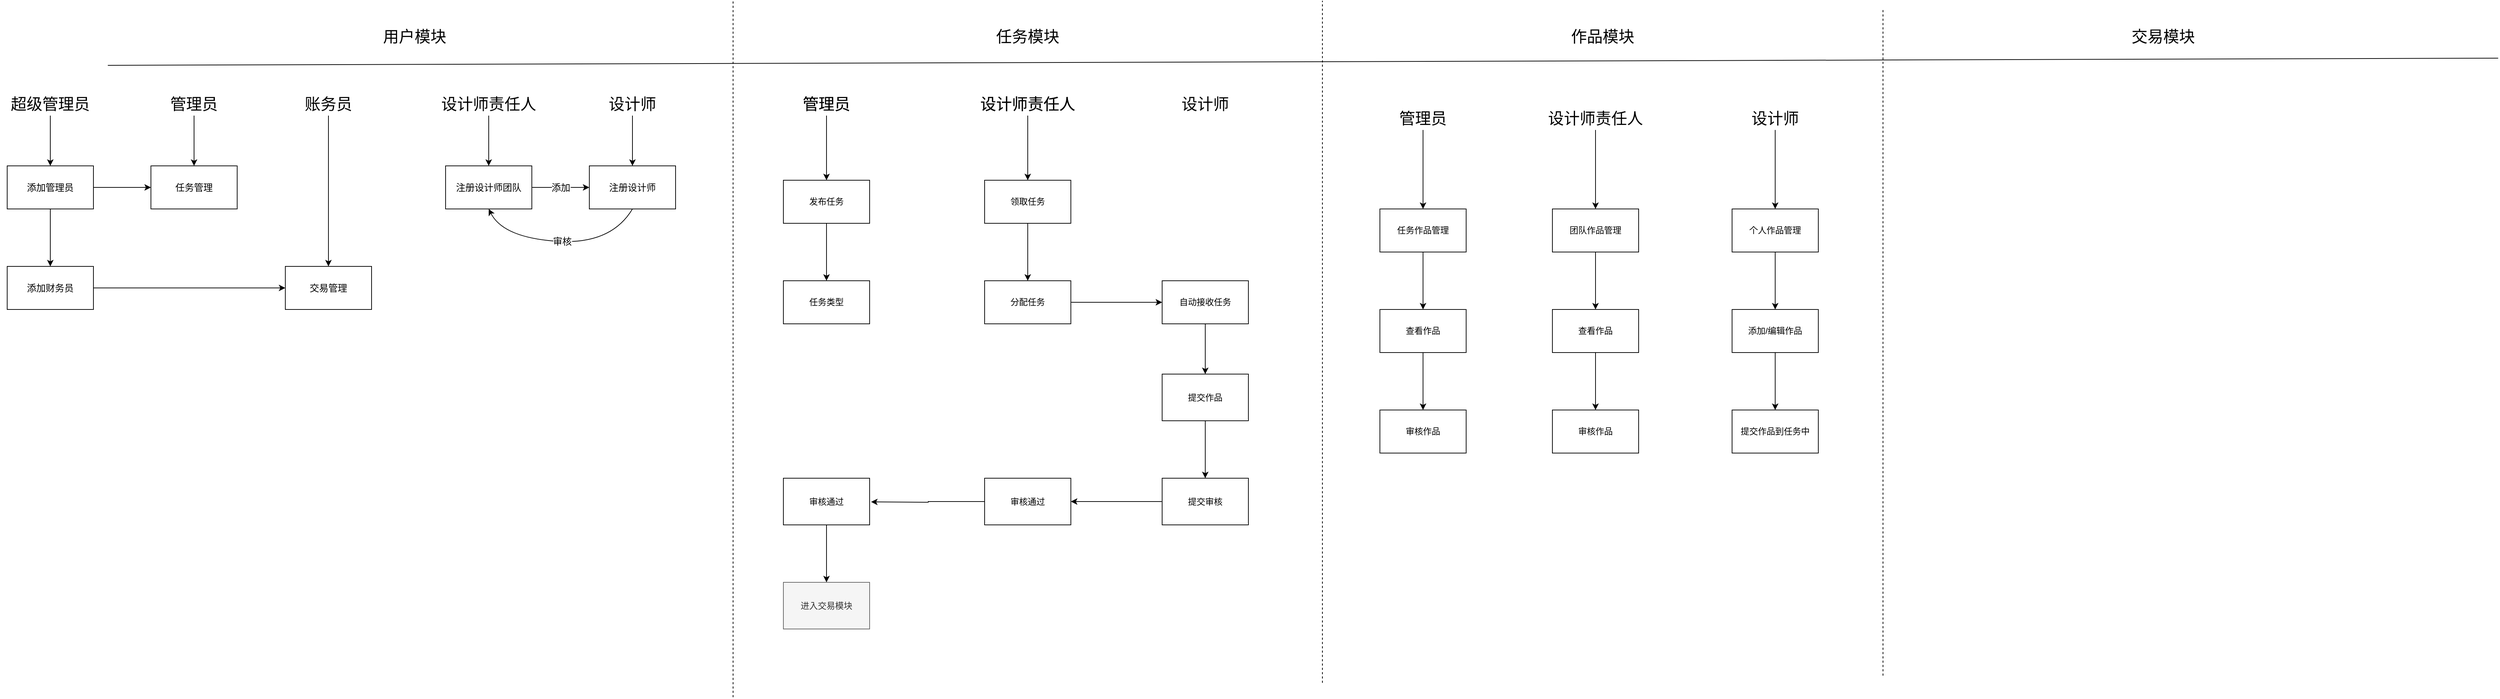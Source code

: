 <mxfile version="14.7.3" type="github">
  <diagram id="OvvP1t0Bk_wfCtFSYD_U" name="第 1 页">
    <mxGraphModel dx="2249" dy="800" grid="1" gridSize="10" guides="1" tooltips="1" connect="1" arrows="1" fold="1" page="1" pageScale="1" pageWidth="827" pageHeight="1169" math="0" shadow="0">
      <root>
        <mxCell id="0" />
        <mxCell id="1" parent="0" />
        <mxCell id="MgSzhwc9UO19rm0eEMxI-17" value="" style="edgeStyle=orthogonalEdgeStyle;rounded=0;orthogonalLoop=1;jettySize=auto;html=1;" edge="1" parent="1" source="MgSzhwc9UO19rm0eEMxI-1" target="MgSzhwc9UO19rm0eEMxI-16">
          <mxGeometry relative="1" as="geometry" />
        </mxCell>
        <mxCell id="MgSzhwc9UO19rm0eEMxI-1" value="发布任务" style="rounded=0;whiteSpace=wrap;html=1;" vertex="1" parent="1">
          <mxGeometry x="310" y="260" width="120" height="60" as="geometry" />
        </mxCell>
        <mxCell id="MgSzhwc9UO19rm0eEMxI-19" value="" style="edgeStyle=orthogonalEdgeStyle;rounded=0;orthogonalLoop=1;jettySize=auto;html=1;" edge="1" parent="1" source="MgSzhwc9UO19rm0eEMxI-13" target="MgSzhwc9UO19rm0eEMxI-18">
          <mxGeometry relative="1" as="geometry" />
        </mxCell>
        <mxCell id="MgSzhwc9UO19rm0eEMxI-13" value="领取任务" style="rounded=0;whiteSpace=wrap;html=1;" vertex="1" parent="1">
          <mxGeometry x="590" y="260" width="120" height="60" as="geometry" />
        </mxCell>
        <mxCell id="MgSzhwc9UO19rm0eEMxI-16" value="任务类型" style="rounded=0;whiteSpace=wrap;html=1;" vertex="1" parent="1">
          <mxGeometry x="310" y="400" width="120" height="60" as="geometry" />
        </mxCell>
        <mxCell id="MgSzhwc9UO19rm0eEMxI-40" value="" style="edgeStyle=orthogonalEdgeStyle;rounded=0;orthogonalLoop=1;jettySize=auto;html=1;fontSize=22;" edge="1" parent="1" source="MgSzhwc9UO19rm0eEMxI-18" target="MgSzhwc9UO19rm0eEMxI-39">
          <mxGeometry relative="1" as="geometry" />
        </mxCell>
        <mxCell id="MgSzhwc9UO19rm0eEMxI-18" value="分配任务" style="rounded=0;whiteSpace=wrap;html=1;" vertex="1" parent="1">
          <mxGeometry x="590" y="400" width="120" height="60" as="geometry" />
        </mxCell>
        <mxCell id="MgSzhwc9UO19rm0eEMxI-43" value="" style="edgeStyle=orthogonalEdgeStyle;rounded=0;orthogonalLoop=1;jettySize=auto;html=1;fontSize=22;" edge="1" parent="1" source="MgSzhwc9UO19rm0eEMxI-20" target="MgSzhwc9UO19rm0eEMxI-42">
          <mxGeometry relative="1" as="geometry" />
        </mxCell>
        <mxCell id="MgSzhwc9UO19rm0eEMxI-20" value="提交作品" style="rounded=0;whiteSpace=wrap;html=1;" vertex="1" parent="1">
          <mxGeometry x="837" y="530" width="120" height="65" as="geometry" />
        </mxCell>
        <mxCell id="MgSzhwc9UO19rm0eEMxI-92" value="" style="edgeStyle=orthogonalEdgeStyle;rounded=0;orthogonalLoop=1;jettySize=auto;html=1;fontSize=13;" edge="1" parent="1" source="MgSzhwc9UO19rm0eEMxI-22" target="MgSzhwc9UO19rm0eEMxI-91">
          <mxGeometry relative="1" as="geometry" />
        </mxCell>
        <mxCell id="MgSzhwc9UO19rm0eEMxI-22" value="任务作品管理" style="rounded=0;whiteSpace=wrap;html=1;" vertex="1" parent="1">
          <mxGeometry x="1140" y="300" width="120" height="60" as="geometry" />
        </mxCell>
        <mxCell id="MgSzhwc9UO19rm0eEMxI-27" value="" style="endArrow=none;html=1;" edge="1" parent="1">
          <mxGeometry width="50" height="50" relative="1" as="geometry">
            <mxPoint x="-630" y="100" as="sourcePoint" />
            <mxPoint x="2696" y="90" as="targetPoint" />
            <Array as="points" />
          </mxGeometry>
        </mxCell>
        <mxCell id="MgSzhwc9UO19rm0eEMxI-29" value="任务模块" style="text;strokeColor=none;fillColor=none;align=left;verticalAlign=top;spacingLeft=4;spacingRight=4;overflow=hidden;rotatable=0;points=[[0,0.5],[1,0.5]];portConstraint=eastwest;fontSize=22;" vertex="1" parent="1">
          <mxGeometry x="600" y="40" width="100" height="40" as="geometry" />
        </mxCell>
        <mxCell id="MgSzhwc9UO19rm0eEMxI-30" value="" style="endArrow=none;dashed=1;html=1;fontSize=22;" edge="1" parent="1">
          <mxGeometry width="50" height="50" relative="1" as="geometry">
            <mxPoint x="240" y="980" as="sourcePoint" />
            <mxPoint x="240" y="10" as="targetPoint" />
          </mxGeometry>
        </mxCell>
        <mxCell id="MgSzhwc9UO19rm0eEMxI-31" value="用户模块" style="text;strokeColor=none;fillColor=none;align=left;verticalAlign=top;spacingLeft=4;spacingRight=4;overflow=hidden;rotatable=0;points=[[0,0.5],[1,0.5]];portConstraint=eastwest;fontSize=22;" vertex="1" parent="1">
          <mxGeometry x="-253" y="40" width="100" height="40" as="geometry" />
        </mxCell>
        <mxCell id="MgSzhwc9UO19rm0eEMxI-35" style="edgeStyle=orthogonalEdgeStyle;rounded=0;orthogonalLoop=1;jettySize=auto;html=1;entryX=0.5;entryY=0;entryDx=0;entryDy=0;fontSize=22;" edge="1" parent="1" source="MgSzhwc9UO19rm0eEMxI-34" target="MgSzhwc9UO19rm0eEMxI-1">
          <mxGeometry relative="1" as="geometry" />
        </mxCell>
        <mxCell id="MgSzhwc9UO19rm0eEMxI-34" value="管理员" style="text;html=1;strokeColor=none;fillColor=none;align=center;verticalAlign=middle;whiteSpace=wrap;rounded=0;fontSize=22;" vertex="1" parent="1">
          <mxGeometry x="320" y="140" width="100" height="30" as="geometry" />
        </mxCell>
        <mxCell id="MgSzhwc9UO19rm0eEMxI-37" style="edgeStyle=orthogonalEdgeStyle;rounded=0;orthogonalLoop=1;jettySize=auto;html=1;entryX=0.5;entryY=0;entryDx=0;entryDy=0;fontSize=22;" edge="1" parent="1" source="MgSzhwc9UO19rm0eEMxI-36" target="MgSzhwc9UO19rm0eEMxI-13">
          <mxGeometry relative="1" as="geometry" />
        </mxCell>
        <mxCell id="MgSzhwc9UO19rm0eEMxI-36" value="设计师责任人" style="text;html=1;strokeColor=none;fillColor=none;align=center;verticalAlign=middle;whiteSpace=wrap;rounded=0;fontSize=22;" vertex="1" parent="1">
          <mxGeometry x="580" y="140" width="140" height="30" as="geometry" />
        </mxCell>
        <mxCell id="MgSzhwc9UO19rm0eEMxI-38" value="设计师" style="text;html=1;strokeColor=none;fillColor=none;align=center;verticalAlign=middle;whiteSpace=wrap;rounded=0;fontSize=22;" vertex="1" parent="1">
          <mxGeometry x="827" y="140" width="140" height="30" as="geometry" />
        </mxCell>
        <mxCell id="MgSzhwc9UO19rm0eEMxI-41" style="edgeStyle=orthogonalEdgeStyle;rounded=0;orthogonalLoop=1;jettySize=auto;html=1;fontSize=22;" edge="1" parent="1" source="MgSzhwc9UO19rm0eEMxI-39" target="MgSzhwc9UO19rm0eEMxI-20">
          <mxGeometry relative="1" as="geometry" />
        </mxCell>
        <mxCell id="MgSzhwc9UO19rm0eEMxI-39" value="自动接收任务" style="rounded=0;whiteSpace=wrap;html=1;" vertex="1" parent="1">
          <mxGeometry x="837" y="400" width="120" height="60" as="geometry" />
        </mxCell>
        <mxCell id="MgSzhwc9UO19rm0eEMxI-44" style="edgeStyle=orthogonalEdgeStyle;rounded=0;orthogonalLoop=1;jettySize=auto;html=1;entryX=1;entryY=0.5;entryDx=0;entryDy=0;fontSize=22;" edge="1" parent="1" source="MgSzhwc9UO19rm0eEMxI-42" target="MgSzhwc9UO19rm0eEMxI-45">
          <mxGeometry relative="1" as="geometry">
            <mxPoint x="710" y="710" as="targetPoint" />
          </mxGeometry>
        </mxCell>
        <mxCell id="MgSzhwc9UO19rm0eEMxI-42" value="提交审核" style="rounded=0;whiteSpace=wrap;html=1;" vertex="1" parent="1">
          <mxGeometry x="837" y="675" width="120" height="65" as="geometry" />
        </mxCell>
        <mxCell id="MgSzhwc9UO19rm0eEMxI-47" value="" style="edgeStyle=orthogonalEdgeStyle;rounded=0;orthogonalLoop=1;jettySize=auto;html=1;fontSize=22;" edge="1" parent="1" source="MgSzhwc9UO19rm0eEMxI-45">
          <mxGeometry relative="1" as="geometry">
            <mxPoint x="432" y="708" as="targetPoint" />
          </mxGeometry>
        </mxCell>
        <mxCell id="MgSzhwc9UO19rm0eEMxI-45" value="审核通过" style="rounded=0;whiteSpace=wrap;html=1;" vertex="1" parent="1">
          <mxGeometry x="590" y="675" width="120" height="65" as="geometry" />
        </mxCell>
        <mxCell id="MgSzhwc9UO19rm0eEMxI-51" value="" style="edgeStyle=orthogonalEdgeStyle;rounded=0;orthogonalLoop=1;jettySize=auto;html=1;fontSize=22;" edge="1" parent="1" source="MgSzhwc9UO19rm0eEMxI-48" target="MgSzhwc9UO19rm0eEMxI-50">
          <mxGeometry relative="1" as="geometry" />
        </mxCell>
        <mxCell id="MgSzhwc9UO19rm0eEMxI-48" value="审核通过" style="rounded=0;whiteSpace=wrap;html=1;" vertex="1" parent="1">
          <mxGeometry x="310" y="675" width="120" height="65" as="geometry" />
        </mxCell>
        <mxCell id="MgSzhwc9UO19rm0eEMxI-50" value="进入交易模块" style="rounded=0;whiteSpace=wrap;html=1;fillColor=#f5f5f5;strokeColor=#666666;fontColor=#333333;" vertex="1" parent="1">
          <mxGeometry x="310" y="820" width="120" height="65" as="geometry" />
        </mxCell>
        <mxCell id="MgSzhwc9UO19rm0eEMxI-58" value="" style="edgeStyle=orthogonalEdgeStyle;rounded=0;orthogonalLoop=1;jettySize=auto;html=1;fontSize=22;" edge="1" parent="1" source="MgSzhwc9UO19rm0eEMxI-53" target="MgSzhwc9UO19rm0eEMxI-57">
          <mxGeometry relative="1" as="geometry" />
        </mxCell>
        <mxCell id="MgSzhwc9UO19rm0eEMxI-53" value="超级管理员" style="text;html=1;strokeColor=none;fillColor=none;align=center;verticalAlign=middle;whiteSpace=wrap;rounded=0;fontSize=22;" vertex="1" parent="1">
          <mxGeometry x="-780" y="140" width="140" height="30" as="geometry" />
        </mxCell>
        <mxCell id="MgSzhwc9UO19rm0eEMxI-61" value="" style="edgeStyle=orthogonalEdgeStyle;rounded=0;orthogonalLoop=1;jettySize=auto;html=1;fontSize=13;" edge="1" parent="1" source="MgSzhwc9UO19rm0eEMxI-54" target="MgSzhwc9UO19rm0eEMxI-59">
          <mxGeometry relative="1" as="geometry" />
        </mxCell>
        <mxCell id="MgSzhwc9UO19rm0eEMxI-54" value="管理员" style="text;html=1;strokeColor=none;fillColor=none;align=center;verticalAlign=middle;whiteSpace=wrap;rounded=0;fontSize=22;" vertex="1" parent="1">
          <mxGeometry x="-580" y="140" width="140" height="30" as="geometry" />
        </mxCell>
        <mxCell id="MgSzhwc9UO19rm0eEMxI-66" value="" style="edgeStyle=orthogonalEdgeStyle;rounded=0;orthogonalLoop=1;jettySize=auto;html=1;fontSize=13;" edge="1" parent="1" source="MgSzhwc9UO19rm0eEMxI-55" target="MgSzhwc9UO19rm0eEMxI-64">
          <mxGeometry relative="1" as="geometry" />
        </mxCell>
        <mxCell id="MgSzhwc9UO19rm0eEMxI-55" value="设计师责任人" style="text;html=1;strokeColor=none;fillColor=none;align=center;verticalAlign=middle;whiteSpace=wrap;rounded=0;fontSize=22;" vertex="1" parent="1">
          <mxGeometry x="-170" y="140" width="140" height="30" as="geometry" />
        </mxCell>
        <mxCell id="MgSzhwc9UO19rm0eEMxI-68" value="" style="edgeStyle=orthogonalEdgeStyle;rounded=0;orthogonalLoop=1;jettySize=auto;html=1;fontSize=13;" edge="1" parent="1" source="MgSzhwc9UO19rm0eEMxI-56" target="MgSzhwc9UO19rm0eEMxI-67">
          <mxGeometry relative="1" as="geometry" />
        </mxCell>
        <mxCell id="MgSzhwc9UO19rm0eEMxI-56" value="设计师" style="text;html=1;strokeColor=none;fillColor=none;align=center;verticalAlign=middle;whiteSpace=wrap;rounded=0;fontSize=22;" vertex="1" parent="1">
          <mxGeometry x="30" y="140" width="140" height="30" as="geometry" />
        </mxCell>
        <mxCell id="MgSzhwc9UO19rm0eEMxI-60" value="" style="edgeStyle=orthogonalEdgeStyle;rounded=0;orthogonalLoop=1;jettySize=auto;html=1;fontSize=13;" edge="1" parent="1" source="MgSzhwc9UO19rm0eEMxI-57" target="MgSzhwc9UO19rm0eEMxI-59">
          <mxGeometry relative="1" as="geometry" />
        </mxCell>
        <mxCell id="MgSzhwc9UO19rm0eEMxI-86" value="" style="edgeStyle=orthogonalEdgeStyle;rounded=0;orthogonalLoop=1;jettySize=auto;html=1;fontSize=13;" edge="1" parent="1" source="MgSzhwc9UO19rm0eEMxI-57" target="MgSzhwc9UO19rm0eEMxI-85">
          <mxGeometry relative="1" as="geometry" />
        </mxCell>
        <mxCell id="MgSzhwc9UO19rm0eEMxI-57" value="添加管理员" style="rounded=0;whiteSpace=wrap;html=1;fontSize=13;" vertex="1" parent="1">
          <mxGeometry x="-770" y="240" width="120" height="60" as="geometry" />
        </mxCell>
        <mxCell id="MgSzhwc9UO19rm0eEMxI-59" value="任务管理" style="rounded=0;whiteSpace=wrap;html=1;fontSize=13;" vertex="1" parent="1">
          <mxGeometry x="-570" y="240" width="120" height="60" as="geometry" />
        </mxCell>
        <mxCell id="MgSzhwc9UO19rm0eEMxI-69" value="添加" style="edgeStyle=orthogonalEdgeStyle;rounded=0;orthogonalLoop=1;jettySize=auto;html=1;fontSize=13;" edge="1" parent="1" source="MgSzhwc9UO19rm0eEMxI-64" target="MgSzhwc9UO19rm0eEMxI-67">
          <mxGeometry relative="1" as="geometry" />
        </mxCell>
        <mxCell id="MgSzhwc9UO19rm0eEMxI-64" value="注册设计师团队" style="rounded=0;whiteSpace=wrap;html=1;fontSize=13;" vertex="1" parent="1">
          <mxGeometry x="-160" y="240" width="120" height="60" as="geometry" />
        </mxCell>
        <mxCell id="MgSzhwc9UO19rm0eEMxI-67" value="注册设计师" style="whiteSpace=wrap;html=1;fontSize=13;" vertex="1" parent="1">
          <mxGeometry x="40" y="240" width="120" height="60" as="geometry" />
        </mxCell>
        <mxCell id="MgSzhwc9UO19rm0eEMxI-70" value="审核" style="curved=1;endArrow=classic;html=1;fontSize=13;exitX=0.5;exitY=1;exitDx=0;exitDy=0;entryX=0.5;entryY=1;entryDx=0;entryDy=0;" edge="1" parent="1" source="MgSzhwc9UO19rm0eEMxI-67" target="MgSzhwc9UO19rm0eEMxI-64">
          <mxGeometry width="50" height="50" relative="1" as="geometry">
            <mxPoint x="-70" y="330" as="sourcePoint" />
            <mxPoint x="-20" y="280" as="targetPoint" />
            <Array as="points">
              <mxPoint x="70" y="350" />
              <mxPoint x="-80" y="340" />
            </Array>
          </mxGeometry>
        </mxCell>
        <mxCell id="MgSzhwc9UO19rm0eEMxI-71" value="" style="endArrow=none;dashed=1;html=1;fontSize=22;" edge="1" parent="1">
          <mxGeometry width="50" height="50" relative="1" as="geometry">
            <mxPoint x="1060" y="960" as="sourcePoint" />
            <mxPoint x="1060" y="10" as="targetPoint" />
          </mxGeometry>
        </mxCell>
        <mxCell id="MgSzhwc9UO19rm0eEMxI-72" value="作品模块" style="text;strokeColor=none;fillColor=none;align=left;verticalAlign=top;spacingLeft=4;spacingRight=4;overflow=hidden;rotatable=0;points=[[0,0.5],[1,0.5]];portConstraint=eastwest;fontSize=22;" vertex="1" parent="1">
          <mxGeometry x="1400" y="40" width="100" height="40" as="geometry" />
        </mxCell>
        <mxCell id="MgSzhwc9UO19rm0eEMxI-73" value="管理员" style="text;html=1;strokeColor=none;fillColor=none;align=center;verticalAlign=middle;whiteSpace=wrap;rounded=0;fontSize=22;" vertex="1" parent="1">
          <mxGeometry x="320" y="140" width="100" height="30" as="geometry" />
        </mxCell>
        <mxCell id="MgSzhwc9UO19rm0eEMxI-74" value="设计师责任人" style="text;html=1;strokeColor=none;fillColor=none;align=center;verticalAlign=middle;whiteSpace=wrap;rounded=0;fontSize=22;" vertex="1" parent="1">
          <mxGeometry x="580" y="140" width="140" height="30" as="geometry" />
        </mxCell>
        <mxCell id="MgSzhwc9UO19rm0eEMxI-82" value="" style="edgeStyle=orthogonalEdgeStyle;rounded=0;orthogonalLoop=1;jettySize=auto;html=1;fontSize=13;" edge="1" parent="1" source="MgSzhwc9UO19rm0eEMxI-75" target="MgSzhwc9UO19rm0eEMxI-81">
          <mxGeometry relative="1" as="geometry" />
        </mxCell>
        <mxCell id="MgSzhwc9UO19rm0eEMxI-75" value="设计师" style="text;html=1;strokeColor=none;fillColor=none;align=center;verticalAlign=middle;whiteSpace=wrap;rounded=0;fontSize=22;" vertex="1" parent="1">
          <mxGeometry x="1620" y="160" width="140" height="30" as="geometry" />
        </mxCell>
        <mxCell id="MgSzhwc9UO19rm0eEMxI-78" value="" style="edgeStyle=orthogonalEdgeStyle;rounded=0;orthogonalLoop=1;jettySize=auto;html=1;fontSize=13;" edge="1" parent="1" source="MgSzhwc9UO19rm0eEMxI-76" target="MgSzhwc9UO19rm0eEMxI-22">
          <mxGeometry relative="1" as="geometry" />
        </mxCell>
        <mxCell id="MgSzhwc9UO19rm0eEMxI-76" value="管理员" style="text;html=1;strokeColor=none;fillColor=none;align=center;verticalAlign=middle;whiteSpace=wrap;rounded=0;fontSize=22;" vertex="1" parent="1">
          <mxGeometry x="1150" y="160" width="100" height="30" as="geometry" />
        </mxCell>
        <mxCell id="MgSzhwc9UO19rm0eEMxI-80" value="" style="edgeStyle=orthogonalEdgeStyle;rounded=0;orthogonalLoop=1;jettySize=auto;html=1;fontSize=13;" edge="1" parent="1" source="MgSzhwc9UO19rm0eEMxI-77" target="MgSzhwc9UO19rm0eEMxI-79">
          <mxGeometry relative="1" as="geometry" />
        </mxCell>
        <mxCell id="MgSzhwc9UO19rm0eEMxI-77" value="设计师责任人" style="text;html=1;strokeColor=none;fillColor=none;align=center;verticalAlign=middle;whiteSpace=wrap;rounded=0;fontSize=22;" vertex="1" parent="1">
          <mxGeometry x="1370" y="160" width="140" height="30" as="geometry" />
        </mxCell>
        <mxCell id="MgSzhwc9UO19rm0eEMxI-94" value="" style="edgeStyle=orthogonalEdgeStyle;rounded=0;orthogonalLoop=1;jettySize=auto;html=1;fontSize=13;" edge="1" parent="1" source="MgSzhwc9UO19rm0eEMxI-79" target="MgSzhwc9UO19rm0eEMxI-93">
          <mxGeometry relative="1" as="geometry" />
        </mxCell>
        <mxCell id="MgSzhwc9UO19rm0eEMxI-79" value="团队作品管理" style="rounded=0;whiteSpace=wrap;html=1;" vertex="1" parent="1">
          <mxGeometry x="1380" y="300" width="120" height="60" as="geometry" />
        </mxCell>
        <mxCell id="MgSzhwc9UO19rm0eEMxI-100" value="" style="edgeStyle=orthogonalEdgeStyle;rounded=0;orthogonalLoop=1;jettySize=auto;html=1;fontSize=13;" edge="1" parent="1" source="MgSzhwc9UO19rm0eEMxI-81" target="MgSzhwc9UO19rm0eEMxI-99">
          <mxGeometry relative="1" as="geometry" />
        </mxCell>
        <mxCell id="MgSzhwc9UO19rm0eEMxI-81" value="个人作品管理" style="rounded=0;whiteSpace=wrap;html=1;" vertex="1" parent="1">
          <mxGeometry x="1630" y="300" width="120" height="60" as="geometry" />
        </mxCell>
        <mxCell id="MgSzhwc9UO19rm0eEMxI-83" value="交易模块" style="text;strokeColor=none;fillColor=none;align=left;verticalAlign=top;spacingLeft=4;spacingRight=4;overflow=hidden;rotatable=0;points=[[0,0.5],[1,0.5]];portConstraint=eastwest;fontSize=22;" vertex="1" parent="1">
          <mxGeometry x="2180" y="40" width="100" height="40" as="geometry" />
        </mxCell>
        <mxCell id="MgSzhwc9UO19rm0eEMxI-84" value="" style="endArrow=none;dashed=1;html=1;fontSize=22;" edge="1" parent="1">
          <mxGeometry width="50" height="50" relative="1" as="geometry">
            <mxPoint x="1840" y="950" as="sourcePoint" />
            <mxPoint x="1840" y="20" as="targetPoint" />
          </mxGeometry>
        </mxCell>
        <mxCell id="MgSzhwc9UO19rm0eEMxI-89" value="" style="edgeStyle=orthogonalEdgeStyle;rounded=0;orthogonalLoop=1;jettySize=auto;html=1;fontSize=13;" edge="1" parent="1" source="MgSzhwc9UO19rm0eEMxI-85" target="MgSzhwc9UO19rm0eEMxI-88">
          <mxGeometry relative="1" as="geometry" />
        </mxCell>
        <mxCell id="MgSzhwc9UO19rm0eEMxI-85" value="添加财务员" style="rounded=0;whiteSpace=wrap;html=1;fontSize=13;" vertex="1" parent="1">
          <mxGeometry x="-770" y="380" width="120" height="60" as="geometry" />
        </mxCell>
        <mxCell id="MgSzhwc9UO19rm0eEMxI-90" style="edgeStyle=orthogonalEdgeStyle;rounded=0;orthogonalLoop=1;jettySize=auto;html=1;fontSize=13;" edge="1" parent="1" source="MgSzhwc9UO19rm0eEMxI-87" target="MgSzhwc9UO19rm0eEMxI-88">
          <mxGeometry relative="1" as="geometry" />
        </mxCell>
        <mxCell id="MgSzhwc9UO19rm0eEMxI-87" value="账务员" style="text;html=1;strokeColor=none;fillColor=none;align=center;verticalAlign=middle;whiteSpace=wrap;rounded=0;fontSize=22;" vertex="1" parent="1">
          <mxGeometry x="-393" y="140" width="140" height="30" as="geometry" />
        </mxCell>
        <mxCell id="MgSzhwc9UO19rm0eEMxI-88" value="交易管理" style="rounded=0;whiteSpace=wrap;html=1;fontSize=13;" vertex="1" parent="1">
          <mxGeometry x="-383" y="380" width="120" height="60" as="geometry" />
        </mxCell>
        <mxCell id="MgSzhwc9UO19rm0eEMxI-96" value="" style="edgeStyle=orthogonalEdgeStyle;rounded=0;orthogonalLoop=1;jettySize=auto;html=1;fontSize=13;" edge="1" parent="1" source="MgSzhwc9UO19rm0eEMxI-91" target="MgSzhwc9UO19rm0eEMxI-95">
          <mxGeometry relative="1" as="geometry" />
        </mxCell>
        <mxCell id="MgSzhwc9UO19rm0eEMxI-91" value="查看作品" style="rounded=0;whiteSpace=wrap;html=1;" vertex="1" parent="1">
          <mxGeometry x="1140" y="440" width="120" height="60" as="geometry" />
        </mxCell>
        <mxCell id="MgSzhwc9UO19rm0eEMxI-98" value="" style="edgeStyle=orthogonalEdgeStyle;rounded=0;orthogonalLoop=1;jettySize=auto;html=1;fontSize=13;" edge="1" parent="1" source="MgSzhwc9UO19rm0eEMxI-93" target="MgSzhwc9UO19rm0eEMxI-97">
          <mxGeometry relative="1" as="geometry" />
        </mxCell>
        <mxCell id="MgSzhwc9UO19rm0eEMxI-93" value="查看作品" style="rounded=0;whiteSpace=wrap;html=1;" vertex="1" parent="1">
          <mxGeometry x="1380" y="440" width="120" height="60" as="geometry" />
        </mxCell>
        <mxCell id="MgSzhwc9UO19rm0eEMxI-95" value="审核作品" style="rounded=0;whiteSpace=wrap;html=1;" vertex="1" parent="1">
          <mxGeometry x="1140" y="580" width="120" height="60" as="geometry" />
        </mxCell>
        <mxCell id="MgSzhwc9UO19rm0eEMxI-97" value="审核作品" style="rounded=0;whiteSpace=wrap;html=1;" vertex="1" parent="1">
          <mxGeometry x="1380" y="580" width="120" height="60" as="geometry" />
        </mxCell>
        <mxCell id="MgSzhwc9UO19rm0eEMxI-102" value="" style="edgeStyle=orthogonalEdgeStyle;rounded=0;orthogonalLoop=1;jettySize=auto;html=1;fontSize=13;" edge="1" parent="1" source="MgSzhwc9UO19rm0eEMxI-99" target="MgSzhwc9UO19rm0eEMxI-101">
          <mxGeometry relative="1" as="geometry" />
        </mxCell>
        <mxCell id="MgSzhwc9UO19rm0eEMxI-99" value="添加/编辑作品" style="rounded=0;whiteSpace=wrap;html=1;" vertex="1" parent="1">
          <mxGeometry x="1630" y="440" width="120" height="60" as="geometry" />
        </mxCell>
        <mxCell id="MgSzhwc9UO19rm0eEMxI-101" value="提交作品到任务中" style="rounded=0;whiteSpace=wrap;html=1;" vertex="1" parent="1">
          <mxGeometry x="1630" y="580" width="120" height="60" as="geometry" />
        </mxCell>
      </root>
    </mxGraphModel>
  </diagram>
</mxfile>
